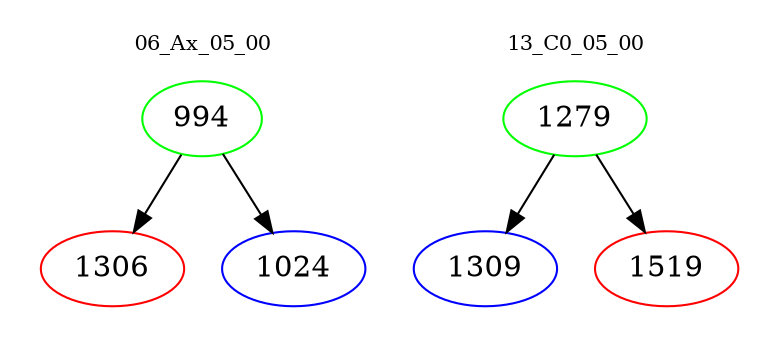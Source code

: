 digraph{
subgraph cluster_0 {
color = white
label = "06_Ax_05_00";
fontsize=10;
T0_994 [label="994", color="green"]
T0_994 -> T0_1306 [color="black"]
T0_1306 [label="1306", color="red"]
T0_994 -> T0_1024 [color="black"]
T0_1024 [label="1024", color="blue"]
}
subgraph cluster_1 {
color = white
label = "13_C0_05_00";
fontsize=10;
T1_1279 [label="1279", color="green"]
T1_1279 -> T1_1309 [color="black"]
T1_1309 [label="1309", color="blue"]
T1_1279 -> T1_1519 [color="black"]
T1_1519 [label="1519", color="red"]
}
}
